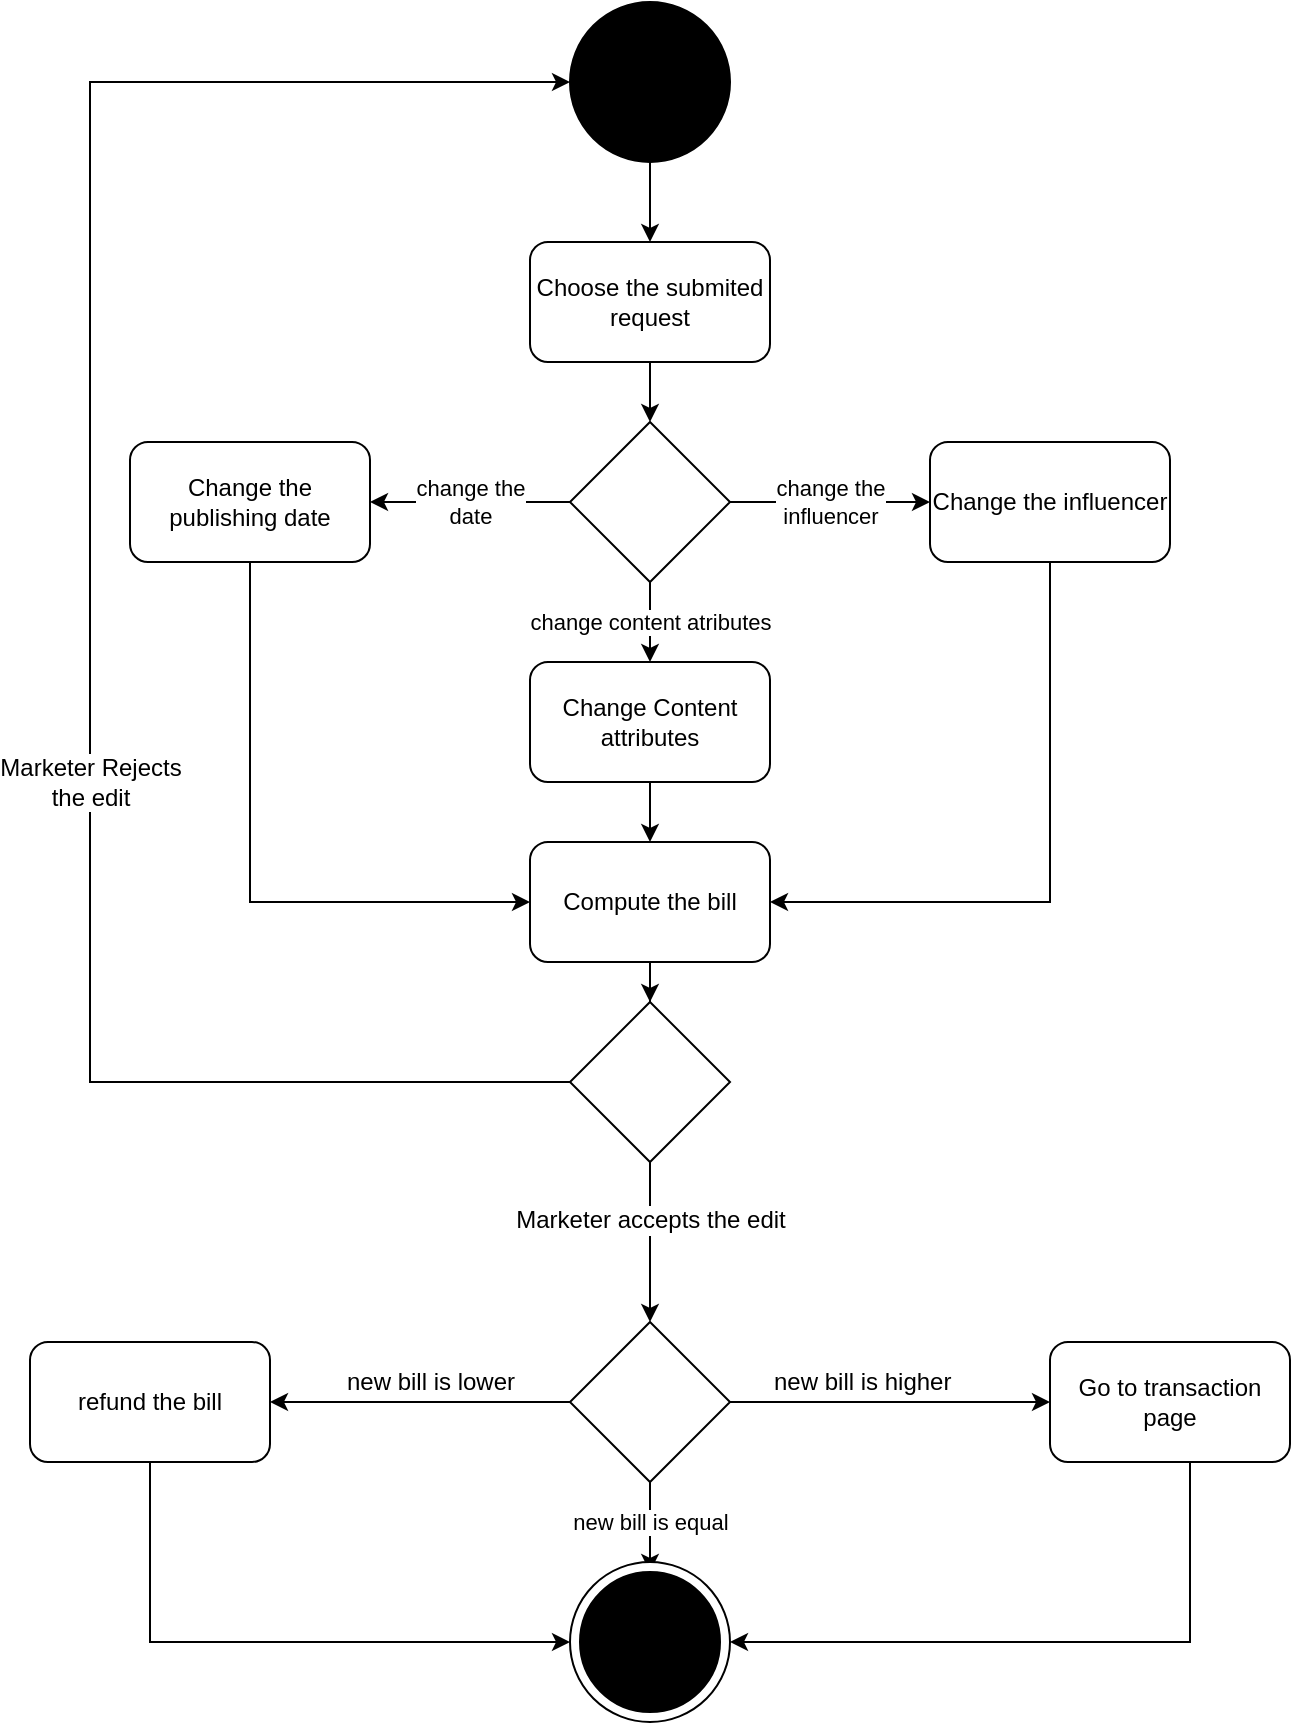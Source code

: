 <mxfile version="12.2.3" type="google" pages="1"><diagram id="yEXI444oGJdmRMdelsUP" name="Page-1"><mxGraphModel dx="1578" dy="887" grid="1" gridSize="10" guides="1" tooltips="1" connect="1" arrows="1" fold="1" page="1" pageScale="1" pageWidth="850" pageHeight="1100" math="0" shadow="0"><root><mxCell id="0"/><mxCell id="1" parent="0"/><mxCell id="oYUoFPFPrT7udTK_ToRm-5" value="" style="edgeStyle=orthogonalEdgeStyle;rounded=0;orthogonalLoop=1;jettySize=auto;html=1;" parent="1" source="oYUoFPFPrT7udTK_ToRm-2" target="oYUoFPFPrT7udTK_ToRm-3" edge="1"><mxGeometry relative="1" as="geometry"/></mxCell><mxCell id="oYUoFPFPrT7udTK_ToRm-2" value="" style="ellipse;whiteSpace=wrap;html=1;aspect=fixed;fillColor=#000000;" parent="1" vertex="1"><mxGeometry x="370" y="20" width="80" height="80" as="geometry"/></mxCell><mxCell id="oYUoFPFPrT7udTK_ToRm-54" value="" style="edgeStyle=orthogonalEdgeStyle;rounded=0;orthogonalLoop=1;jettySize=auto;html=1;" parent="1" source="oYUoFPFPrT7udTK_ToRm-3" target="oYUoFPFPrT7udTK_ToRm-38" edge="1"><mxGeometry relative="1" as="geometry"/></mxCell><mxCell id="oYUoFPFPrT7udTK_ToRm-3" value="Choose the submited request" style="rounded=1;whiteSpace=wrap;html=1;fillColor=#FFFFFF;" parent="1" vertex="1"><mxGeometry x="350" y="140" width="120" height="60" as="geometry"/></mxCell><mxCell id="oYUoFPFPrT7udTK_ToRm-53" style="edgeStyle=orthogonalEdgeStyle;rounded=0;orthogonalLoop=1;jettySize=auto;html=1;entryX=1;entryY=0.5;entryDx=0;entryDy=0;" parent="1" source="oYUoFPFPrT7udTK_ToRm-6" target="oYUoFPFPrT7udTK_ToRm-10" edge="1"><mxGeometry relative="1" as="geometry"><Array as="points"><mxPoint x="610" y="470"/></Array></mxGeometry></mxCell><mxCell id="oYUoFPFPrT7udTK_ToRm-6" value="Change the influencer" style="rounded=1;whiteSpace=wrap;html=1;fillColor=#FFFFFF;" parent="1" vertex="1"><mxGeometry x="550" y="240" width="120" height="60" as="geometry"/></mxCell><mxCell id="oYUoFPFPrT7udTK_ToRm-52" style="edgeStyle=orthogonalEdgeStyle;rounded=0;orthogonalLoop=1;jettySize=auto;html=1;entryX=0;entryY=0.5;entryDx=0;entryDy=0;" parent="1" source="oYUoFPFPrT7udTK_ToRm-8" target="oYUoFPFPrT7udTK_ToRm-10" edge="1"><mxGeometry relative="1" as="geometry"><Array as="points"><mxPoint x="210" y="470"/></Array></mxGeometry></mxCell><mxCell id="oYUoFPFPrT7udTK_ToRm-8" value="Change the publishing date" style="rounded=1;whiteSpace=wrap;html=1;fillColor=#FFFFFF;" parent="1" vertex="1"><mxGeometry x="150" y="240" width="120" height="60" as="geometry"/></mxCell><mxCell id="oYUoFPFPrT7udTK_ToRm-18" value="" style="edgeStyle=orthogonalEdgeStyle;rounded=0;orthogonalLoop=1;jettySize=auto;html=1;" parent="1" source="oYUoFPFPrT7udTK_ToRm-10" target="oYUoFPFPrT7udTK_ToRm-12" edge="1"><mxGeometry relative="1" as="geometry"/></mxCell><mxCell id="oYUoFPFPrT7udTK_ToRm-10" value="Compute the bill" style="rounded=1;whiteSpace=wrap;html=1;fillColor=#FFFFFF;" parent="1" vertex="1"><mxGeometry x="350" y="440" width="120" height="60" as="geometry"/></mxCell><mxCell id="oYUoFPFPrT7udTK_ToRm-19" style="edgeStyle=orthogonalEdgeStyle;rounded=0;orthogonalLoop=1;jettySize=auto;html=1;entryX=0;entryY=0.5;entryDx=0;entryDy=0;" parent="1" source="oYUoFPFPrT7udTK_ToRm-12" target="oYUoFPFPrT7udTK_ToRm-2" edge="1"><mxGeometry relative="1" as="geometry"><Array as="points"><mxPoint x="130" y="560"/><mxPoint x="130" y="60"/></Array></mxGeometry></mxCell><mxCell id="oYUoFPFPrT7udTK_ToRm-20" value="&lt;div&gt;Marketer Rejects &lt;br&gt;&lt;/div&gt;&lt;div&gt;the edit&lt;/div&gt;" style="text;html=1;resizable=0;points=[];align=center;verticalAlign=middle;labelBackgroundColor=#ffffff;" parent="oYUoFPFPrT7udTK_ToRm-19" vertex="1" connectable="0"><mxGeometry x="0.088" relative="1" as="geometry"><mxPoint y="143" as="offset"/></mxGeometry></mxCell><mxCell id="oYUoFPFPrT7udTK_ToRm-22" value="" style="edgeStyle=orthogonalEdgeStyle;rounded=0;orthogonalLoop=1;jettySize=auto;html=1;" parent="1" source="oYUoFPFPrT7udTK_ToRm-12" target="oYUoFPFPrT7udTK_ToRm-21" edge="1"><mxGeometry relative="1" as="geometry"/></mxCell><mxCell id="oYUoFPFPrT7udTK_ToRm-23" value="Marketer accepts the edit" style="text;html=1;resizable=0;points=[];align=center;verticalAlign=middle;labelBackgroundColor=#ffffff;" parent="oYUoFPFPrT7udTK_ToRm-22" vertex="1" connectable="0"><mxGeometry x="-0.275" relative="1" as="geometry"><mxPoint as="offset"/></mxGeometry></mxCell><mxCell id="oYUoFPFPrT7udTK_ToRm-12" value="" style="rhombus;whiteSpace=wrap;html=1;fillColor=#FFFFFF;" parent="1" vertex="1"><mxGeometry x="370" y="520" width="80" height="80" as="geometry"/></mxCell><mxCell id="oYUoFPFPrT7udTK_ToRm-28" value="" style="edgeStyle=orthogonalEdgeStyle;rounded=0;orthogonalLoop=1;jettySize=auto;html=1;" parent="1" source="oYUoFPFPrT7udTK_ToRm-21" target="oYUoFPFPrT7udTK_ToRm-27" edge="1"><mxGeometry relative="1" as="geometry"/></mxCell><mxCell id="oYUoFPFPrT7udTK_ToRm-30" value="" style="edgeStyle=orthogonalEdgeStyle;rounded=0;orthogonalLoop=1;jettySize=auto;html=1;" parent="1" source="oYUoFPFPrT7udTK_ToRm-21" target="oYUoFPFPrT7udTK_ToRm-29" edge="1"><mxGeometry relative="1" as="geometry"/></mxCell><mxCell id="oYUoFPFPrT7udTK_ToRm-32" value="new bill is lower" style="text;html=1;resizable=0;points=[];align=center;verticalAlign=middle;labelBackgroundColor=#ffffff;" parent="oYUoFPFPrT7udTK_ToRm-30" vertex="1" connectable="0"><mxGeometry x="-0.24" y="-1" relative="1" as="geometry"><mxPoint x="-13" y="-9" as="offset"/></mxGeometry></mxCell><mxCell id="oYUoFPFPrT7udTK_ToRm-37" value="new bill is equal " style="edgeStyle=orthogonalEdgeStyle;rounded=0;orthogonalLoop=1;jettySize=auto;html=1;" parent="1" source="oYUoFPFPrT7udTK_ToRm-21" target="oYUoFPFPrT7udTK_ToRm-34" edge="1"><mxGeometry x="-0.111" relative="1" as="geometry"><Array as="points"><mxPoint x="410" y="790"/><mxPoint x="410" y="790"/></Array><mxPoint as="offset"/></mxGeometry></mxCell><mxCell id="oYUoFPFPrT7udTK_ToRm-21" value="" style="rhombus;whiteSpace=wrap;html=1;fillColor=#FFFFFF;" parent="1" vertex="1"><mxGeometry x="370" y="680" width="80" height="80" as="geometry"/></mxCell><mxCell id="oYUoFPFPrT7udTK_ToRm-35" style="edgeStyle=orthogonalEdgeStyle;rounded=0;orthogonalLoop=1;jettySize=auto;html=1;entryX=1;entryY=0.5;entryDx=0;entryDy=0;" parent="1" source="oYUoFPFPrT7udTK_ToRm-27" target="oYUoFPFPrT7udTK_ToRm-33" edge="1"><mxGeometry relative="1" as="geometry"><Array as="points"><mxPoint x="680" y="840"/></Array></mxGeometry></mxCell><mxCell id="oYUoFPFPrT7udTK_ToRm-27" value="Go to transaction page" style="rounded=1;whiteSpace=wrap;html=1;fillColor=#FFFFFF;" parent="1" vertex="1"><mxGeometry x="610" y="690" width="120" height="60" as="geometry"/></mxCell><mxCell id="oYUoFPFPrT7udTK_ToRm-36" style="edgeStyle=orthogonalEdgeStyle;rounded=0;orthogonalLoop=1;jettySize=auto;html=1;entryX=0;entryY=0.5;entryDx=0;entryDy=0;" parent="1" source="oYUoFPFPrT7udTK_ToRm-29" target="oYUoFPFPrT7udTK_ToRm-33" edge="1"><mxGeometry relative="1" as="geometry"><Array as="points"><mxPoint x="160" y="840"/></Array></mxGeometry></mxCell><mxCell id="oYUoFPFPrT7udTK_ToRm-29" value="refund the bill" style="rounded=1;whiteSpace=wrap;html=1;fillColor=#FFFFFF;" parent="1" vertex="1"><mxGeometry x="100" y="690" width="120" height="60" as="geometry"/></mxCell><mxCell id="oYUoFPFPrT7udTK_ToRm-31" value="new bill is higher" style="text;html=1;resizable=0;points=[];autosize=1;align=left;verticalAlign=top;spacingTop=-4;" parent="1" vertex="1"><mxGeometry x="470" y="700" width="120" height="20" as="geometry"/></mxCell><mxCell id="oYUoFPFPrT7udTK_ToRm-33" value="" style="ellipse;whiteSpace=wrap;html=1;aspect=fixed;fillColor=#FFFFFF;" parent="1" vertex="1"><mxGeometry x="370" y="800" width="80" height="80" as="geometry"/></mxCell><mxCell id="oYUoFPFPrT7udTK_ToRm-34" value="" style="ellipse;whiteSpace=wrap;html=1;aspect=fixed;fillColor=#000000;" parent="1" vertex="1"><mxGeometry x="375" y="805" width="70" height="70" as="geometry"/></mxCell><mxCell id="oYUoFPFPrT7udTK_ToRm-41" value="&lt;div&gt;change the&lt;/div&gt;&lt;div&gt;influencer&lt;br&gt;&lt;/div&gt;" style="edgeStyle=orthogonalEdgeStyle;rounded=0;orthogonalLoop=1;jettySize=auto;html=1;entryX=0;entryY=0.5;entryDx=0;entryDy=0;" parent="1" source="oYUoFPFPrT7udTK_ToRm-38" target="oYUoFPFPrT7udTK_ToRm-6" edge="1"><mxGeometry relative="1" as="geometry"/></mxCell><mxCell id="oYUoFPFPrT7udTK_ToRm-45" value="&lt;div&gt;change the&lt;/div&gt;&lt;div&gt; date&lt;/div&gt;" style="edgeStyle=orthogonalEdgeStyle;rounded=0;orthogonalLoop=1;jettySize=auto;html=1;entryX=1;entryY=0.5;entryDx=0;entryDy=0;" parent="1" source="oYUoFPFPrT7udTK_ToRm-38" target="oYUoFPFPrT7udTK_ToRm-8" edge="1"><mxGeometry relative="1" as="geometry"/></mxCell><mxCell id="oYUoFPFPrT7udTK_ToRm-50" value="change content atributes" style="edgeStyle=orthogonalEdgeStyle;rounded=0;orthogonalLoop=1;jettySize=auto;html=1;" parent="1" source="oYUoFPFPrT7udTK_ToRm-38" target="oYUoFPFPrT7udTK_ToRm-49" edge="1"><mxGeometry relative="1" as="geometry"/></mxCell><mxCell id="oYUoFPFPrT7udTK_ToRm-38" value="" style="rhombus;whiteSpace=wrap;html=1;fillColor=#FFFFFF;" parent="1" vertex="1"><mxGeometry x="370" y="230" width="80" height="80" as="geometry"/></mxCell><mxCell id="oYUoFPFPrT7udTK_ToRm-51" value="" style="edgeStyle=orthogonalEdgeStyle;rounded=0;orthogonalLoop=1;jettySize=auto;html=1;" parent="1" source="oYUoFPFPrT7udTK_ToRm-49" target="oYUoFPFPrT7udTK_ToRm-10" edge="1"><mxGeometry relative="1" as="geometry"/></mxCell><mxCell id="oYUoFPFPrT7udTK_ToRm-49" value="Change Content attributes" style="rounded=1;whiteSpace=wrap;html=1;fillColor=#FFFFFF;" parent="1" vertex="1"><mxGeometry x="350" y="350" width="120" height="60" as="geometry"/></mxCell></root></mxGraphModel></diagram></mxfile>